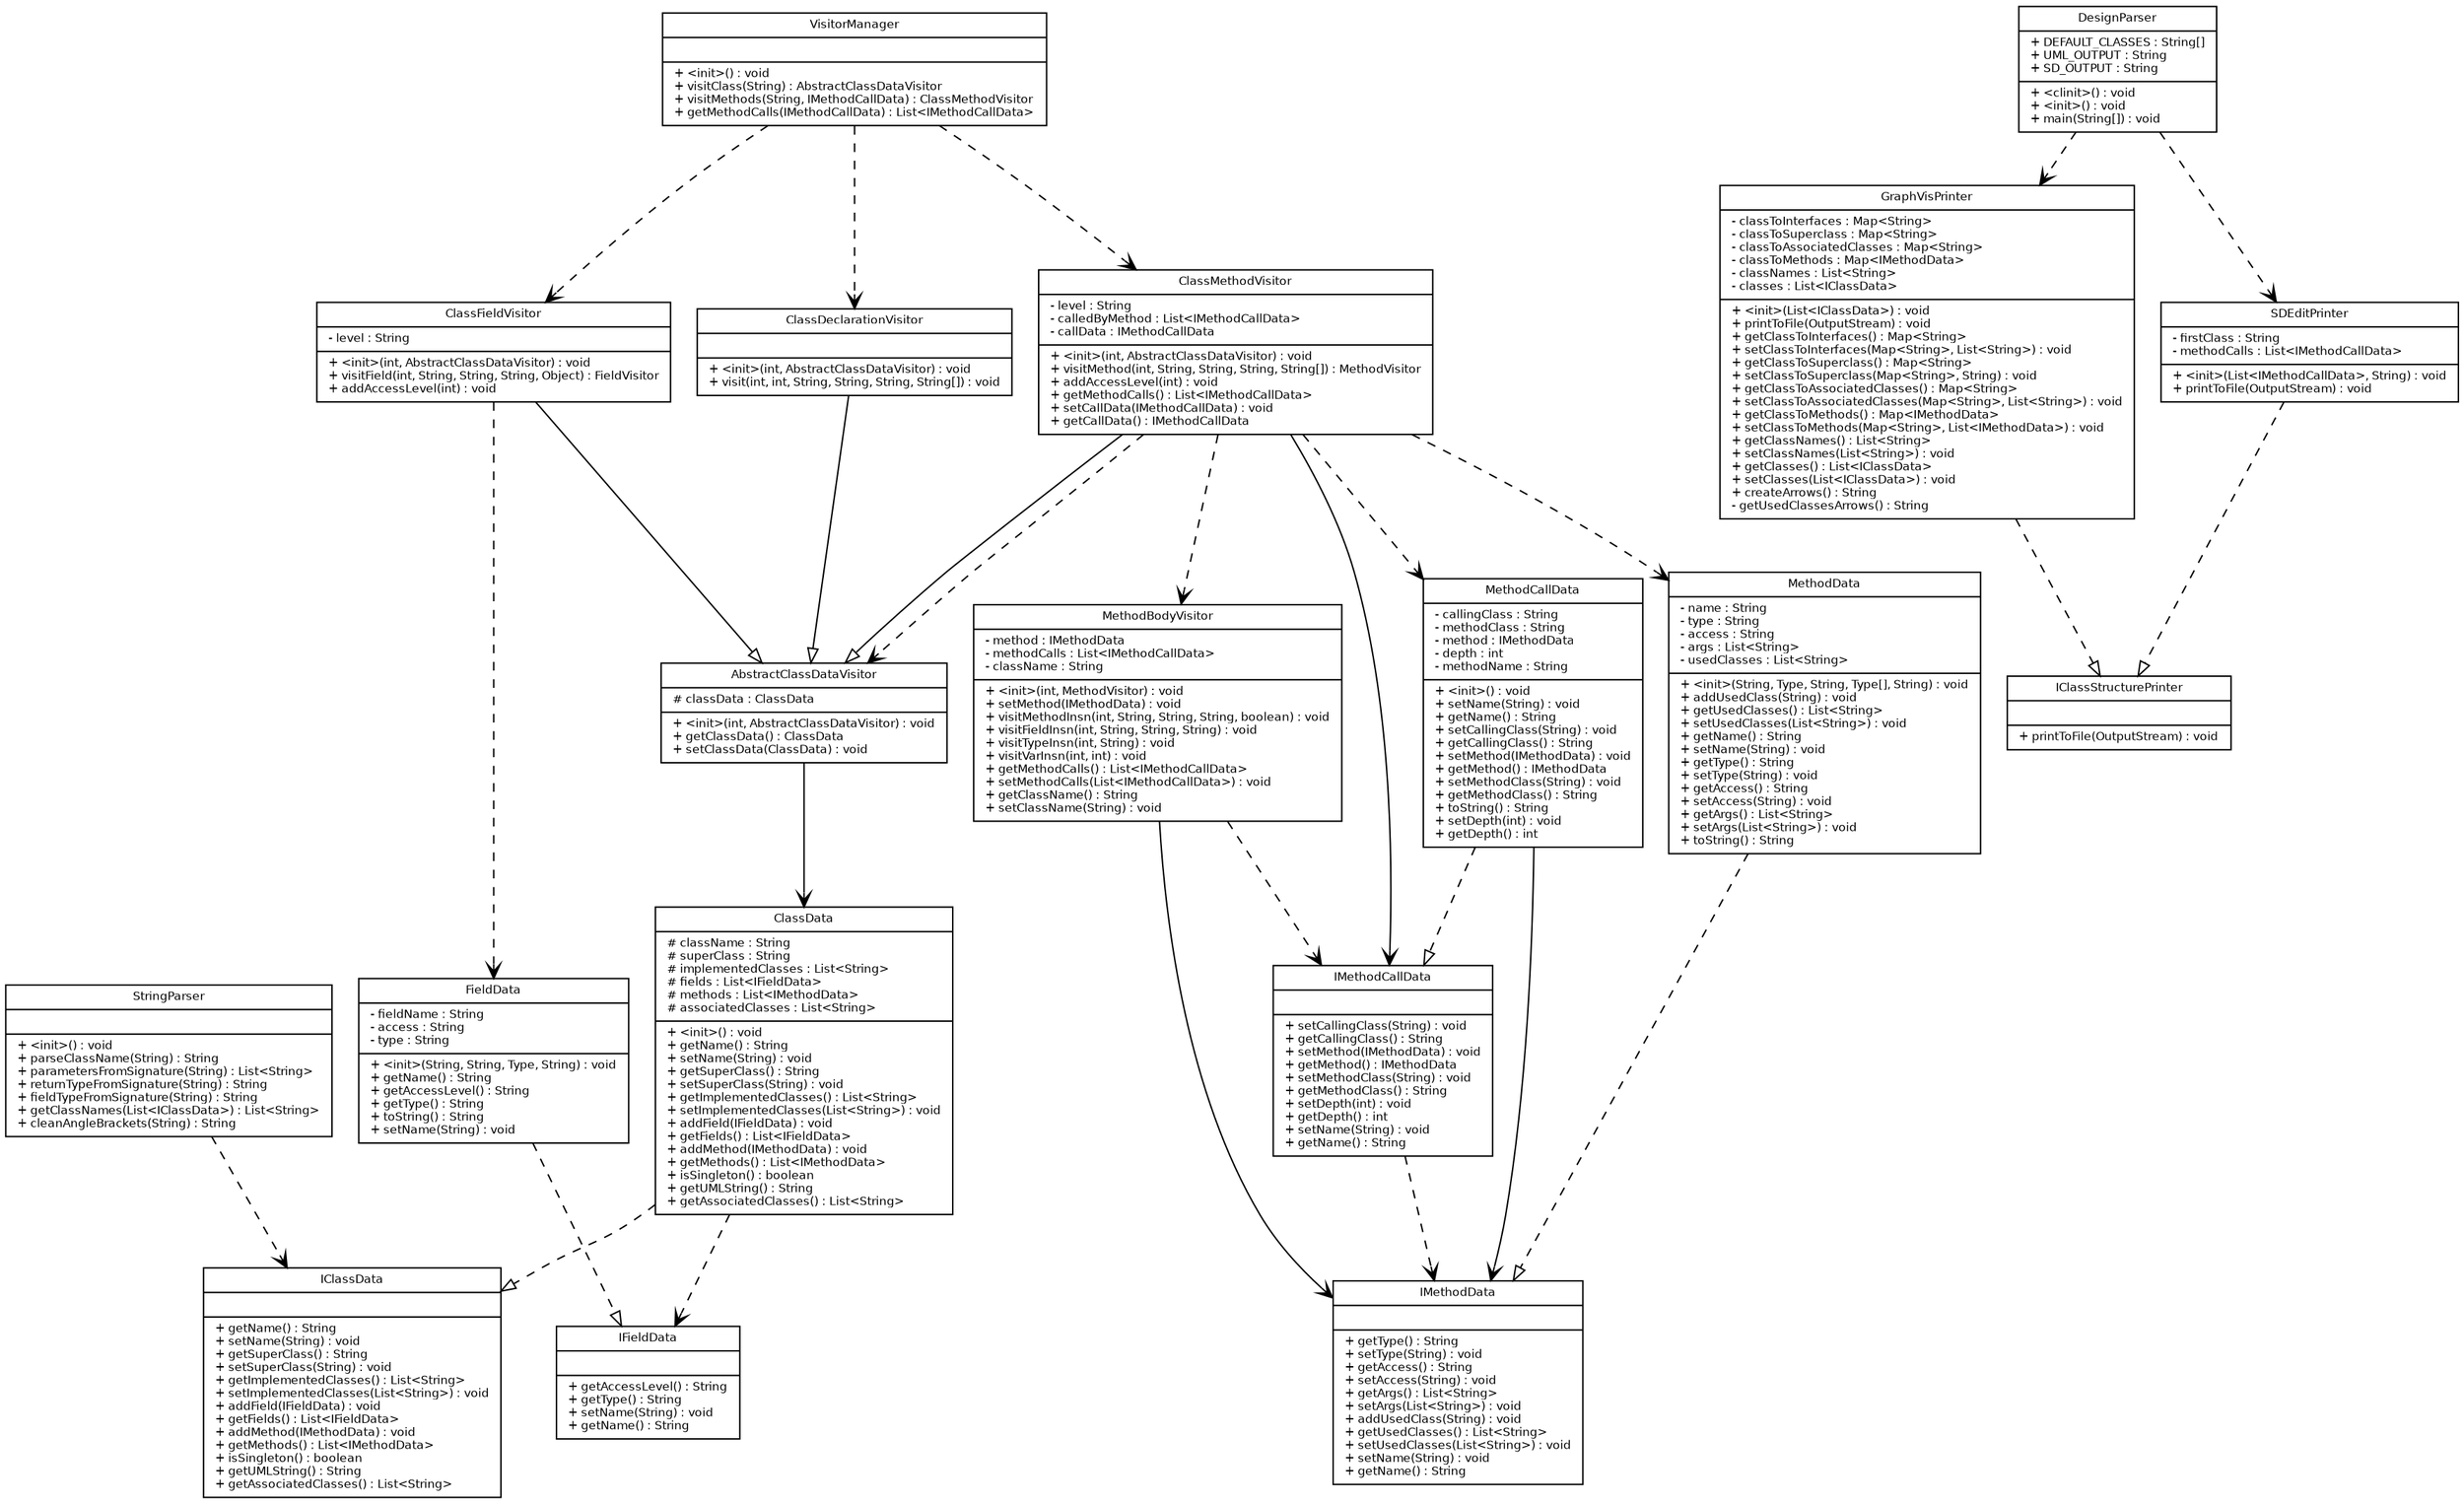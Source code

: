 digraph G {
fontname = " Bitstream Vera San"
fontsize =8
node [
fontname = "Bitstream Vera Sans"
fontsize =8
shape = "record"]
edge [
fontname = "Bitstream Vera Sans"
fontsize =8
]
AbstractClassDataVisitor [
label = "{AbstractClassDataVisitor|# classData : ClassData\l|+ \<init\>(int, AbstractClassDataVisitor) : void\l+ getClassData() : ClassData\l+ setClassData(ClassData) : void\l}"
]
ClassData [
label = "{ClassData|# className : String\l# superClass : String\l# implementedClasses : List\<String\>\l# fields : List\<IFieldData\>\l# methods : List\<IMethodData\>\l# associatedClasses : List\<String\>\l|+ \<init\>() : void\l+ getName() : String\l+ setName(String) : void\l+ getSuperClass() : String\l+ setSuperClass(String) : void\l+ getImplementedClasses() : List\<String\>\l+ setImplementedClasses(List\<String\>) : void\l+ addField(IFieldData) : void\l+ getFields() : List\<IFieldData\>\l+ addMethod(IMethodData) : void\l+ getMethods() : List\<IMethodData\>\l+ isSingleton() : boolean\l+ getUMLString() : String\l+ getAssociatedClasses() : List\<String\>\l}"
]
ClassDeclarationVisitor [
label = "{ClassDeclarationVisitor||+ \<init\>(int, AbstractClassDataVisitor) : void\l+ visit(int, int, String, String, String, String[]) : void\l}"
]
ClassFieldVisitor [
label = "{ClassFieldVisitor|- level : String\l|+ \<init\>(int, AbstractClassDataVisitor) : void\l+ visitField(int, String, String, String, Object) : FieldVisitor\l+ addAccessLevel(int) : void\l}"
]
ClassMethodVisitor [
label = "{ClassMethodVisitor|- level : String\l- calledByMethod : List\<IMethodCallData\>\l- callData : IMethodCallData\l|+ \<init\>(int, AbstractClassDataVisitor) : void\l+ visitMethod(int, String, String, String, String[]) : MethodVisitor\l+ addAccessLevel(int) : void\l+ getMethodCalls() : List\<IMethodCallData\>\l+ setCallData(IMethodCallData) : void\l+ getCallData() : IMethodCallData\l}"
]
DesignParser [
label = "{DesignParser|+ DEFAULT_CLASSES : String[]\l+ UML_OUTPUT : String\l+ SD_OUTPUT : String\l|+ \<clinit\>() : void\l+ \<init\>() : void\l+ main(String[]) : void\l}"
]
FieldData [
label = "{FieldData|- fieldName : String\l- access : String\l- type : String\l|+ \<init\>(String, String, Type, String) : void\l+ getName() : String\l+ getAccessLevel() : String\l+ getType() : String\l+ toString() : String\l+ setName(String) : void\l}"
]
GraphVisPrinter [
label = "{GraphVisPrinter|- classToInterfaces : Map\<String\>\l- classToSuperclass : Map\<String\>\l- classToAssociatedClasses : Map\<String\>\l- classToMethods : Map\<IMethodData\>\l- classNames : List\<String\>\l- classes : List\<IClassData\>\l|+ \<init\>(List\<IClassData\>) : void\l+ printToFile(OutputStream) : void\l+ getClassToInterfaces() : Map\<String\>\l+ setClassToInterfaces(Map\<String\>, List\<String\>) : void\l+ getClassToSuperclass() : Map\<String\>\l+ setClassToSuperclass(Map\<String\>, String) : void\l+ getClassToAssociatedClasses() : Map\<String\>\l+ setClassToAssociatedClasses(Map\<String\>, List\<String\>) : void\l+ getClassToMethods() : Map\<IMethodData\>\l+ setClassToMethods(Map\<String\>, List\<IMethodData\>) : void\l+ getClassNames() : List\<String\>\l+ setClassNames(List\<String\>) : void\l+ getClasses() : List\<IClassData\>\l+ setClasses(List\<IClassData\>) : void\l+ createArrows() : String\l- getUsedClassesArrows() : String\l}"
]
IClassData [
label = "{IClassData||+ getName() : String\l+ setName(String) : void\l+ getSuperClass() : String\l+ setSuperClass(String) : void\l+ getImplementedClasses() : List\<String\>\l+ setImplementedClasses(List\<String\>) : void\l+ addField(IFieldData) : void\l+ getFields() : List\<IFieldData\>\l+ addMethod(IMethodData) : void\l+ getMethods() : List\<IMethodData\>\l+ isSingleton() : boolean\l+ getUMLString() : String\l+ getAssociatedClasses() : List\<String\>\l}"
]
IClassStructurePrinter [
label = "{IClassStructurePrinter||+ printToFile(OutputStream) : void\l}"
]
IFieldData [
label = "{IFieldData||+ getAccessLevel() : String\l+ getType() : String\l+ setName(String) : void\l+ getName() : String\l}"
]
IMethodCallData [
label = "{IMethodCallData||+ setCallingClass(String) : void\l+ getCallingClass() : String\l+ setMethod(IMethodData) : void\l+ getMethod() : IMethodData\l+ setMethodClass(String) : void\l+ getMethodClass() : String\l+ setDepth(int) : void\l+ getDepth() : int\l+ setName(String) : void\l+ getName() : String\l}"
]
IMethodData [
label = "{IMethodData||+ getType() : String\l+ setType(String) : void\l+ getAccess() : String\l+ setAccess(String) : void\l+ getArgs() : List\<String\>\l+ setArgs(List\<String\>) : void\l+ addUsedClass(String) : void\l+ getUsedClasses() : List\<String\>\l+ setUsedClasses(List\<String\>) : void\l+ setName(String) : void\l+ getName() : String\l}"
]
MethodBodyVisitor [
label = "{MethodBodyVisitor|- method : IMethodData\l- methodCalls : List\<IMethodCallData\>\l- className : String\l|+ \<init\>(int, MethodVisitor) : void\l+ setMethod(IMethodData) : void\l+ visitMethodInsn(int, String, String, String, boolean) : void\l+ visitFieldInsn(int, String, String, String) : void\l+ visitTypeInsn(int, String) : void\l+ visitVarInsn(int, int) : void\l+ getMethodCalls() : List\<IMethodCallData\>\l+ setMethodCalls(List\<IMethodCallData\>) : void\l+ getClassName() : String\l+ setClassName(String) : void\l}"
]
MethodCallData [
label = "{MethodCallData|- callingClass : String\l- methodClass : String\l- method : IMethodData\l- depth : int\l- methodName : String\l|+ \<init\>() : void\l+ setName(String) : void\l+ getName() : String\l+ setCallingClass(String) : void\l+ getCallingClass() : String\l+ setMethod(IMethodData) : void\l+ getMethod() : IMethodData\l+ setMethodClass(String) : void\l+ getMethodClass() : String\l+ toString() : String\l+ setDepth(int) : void\l+ getDepth() : int\l}"
]
MethodData [
label = "{MethodData|- name : String\l- type : String\l- access : String\l- args : List\<String\>\l- usedClasses : List\<String\>\l|+ \<init\>(String, Type, String, Type[], String) : void\l+ addUsedClass(String) : void\l+ getUsedClasses() : List\<String\>\l+ setUsedClasses(List\<String\>) : void\l+ getName() : String\l+ setName(String) : void\l+ getType() : String\l+ setType(String) : void\l+ getAccess() : String\l+ setAccess(String) : void\l+ getArgs() : List\<String\>\l+ setArgs(List\<String\>) : void\l+ toString() : String\l}"
]
SDEditPrinter [
label = "{SDEditPrinter|- firstClass : String\l- methodCalls : List\<IMethodCallData\>\l|+ \<init\>(List\<IMethodCallData\>, String) : void\l+ printToFile(OutputStream) : void\l}"
]
StringParser [
label = "{StringParser||+ \<init\>() : void\l+ parseClassName(String) : String\l+ parametersFromSignature(String) : List\<String\>\l+ returnTypeFromSignature(String) : String\l+ fieldTypeFromSignature(String) : String\l+ getClassNames(List\<IClassData\>) : List\<String\>\l+ cleanAngleBrackets(String) : String\l}"
]
VisitorManager [
label = "{VisitorManager||+ \<init\>() : void\l+ visitClass(String) : AbstractClassDataVisitor\l+ visitMethods(String, IMethodCallData) : ClassMethodVisitor\l+ getMethodCalls(IMethodCallData) : List\<IMethodCallData\>\l}"
]
edge [
arrowhead = "empty"
style = "solid"
]
ClassMethodVisitor -> AbstractClassDataVisitor
ClassDeclarationVisitor -> AbstractClassDataVisitor
ClassFieldVisitor -> AbstractClassDataVisitor
edge [
arrowhead = "empty"
style = "dashed"
]
MethodCallData -> IMethodCallData
FieldData -> IFieldData
SDEditPrinter -> IClassStructurePrinter
ClassData -> IClassData
GraphVisPrinter -> IClassStructurePrinter
MethodData -> IMethodData
edge [
arrowhead = "vee"
style = "solid"
]
MethodCallData -> IMethodData
AbstractClassDataVisitor -> ClassData
ClassMethodVisitor -> IMethodCallData
MethodBodyVisitor -> IMethodData
edge [
arrowhead = "vee"
style = "dashed"
]
StringParser -> IClassData
ClassMethodVisitor -> AbstractClassDataVisitor
ClassMethodVisitor -> MethodCallData
ClassMethodVisitor -> MethodBodyVisitor
ClassMethodVisitor -> MethodData
MethodBodyVisitor -> IMethodCallData
VisitorManager -> ClassDeclarationVisitor
VisitorManager -> ClassFieldVisitor
VisitorManager -> ClassMethodVisitor
DesignParser -> GraphVisPrinter
DesignParser -> SDEditPrinter
IMethodCallData -> IMethodData
ClassData -> IFieldData
ClassFieldVisitor -> FieldData
}
